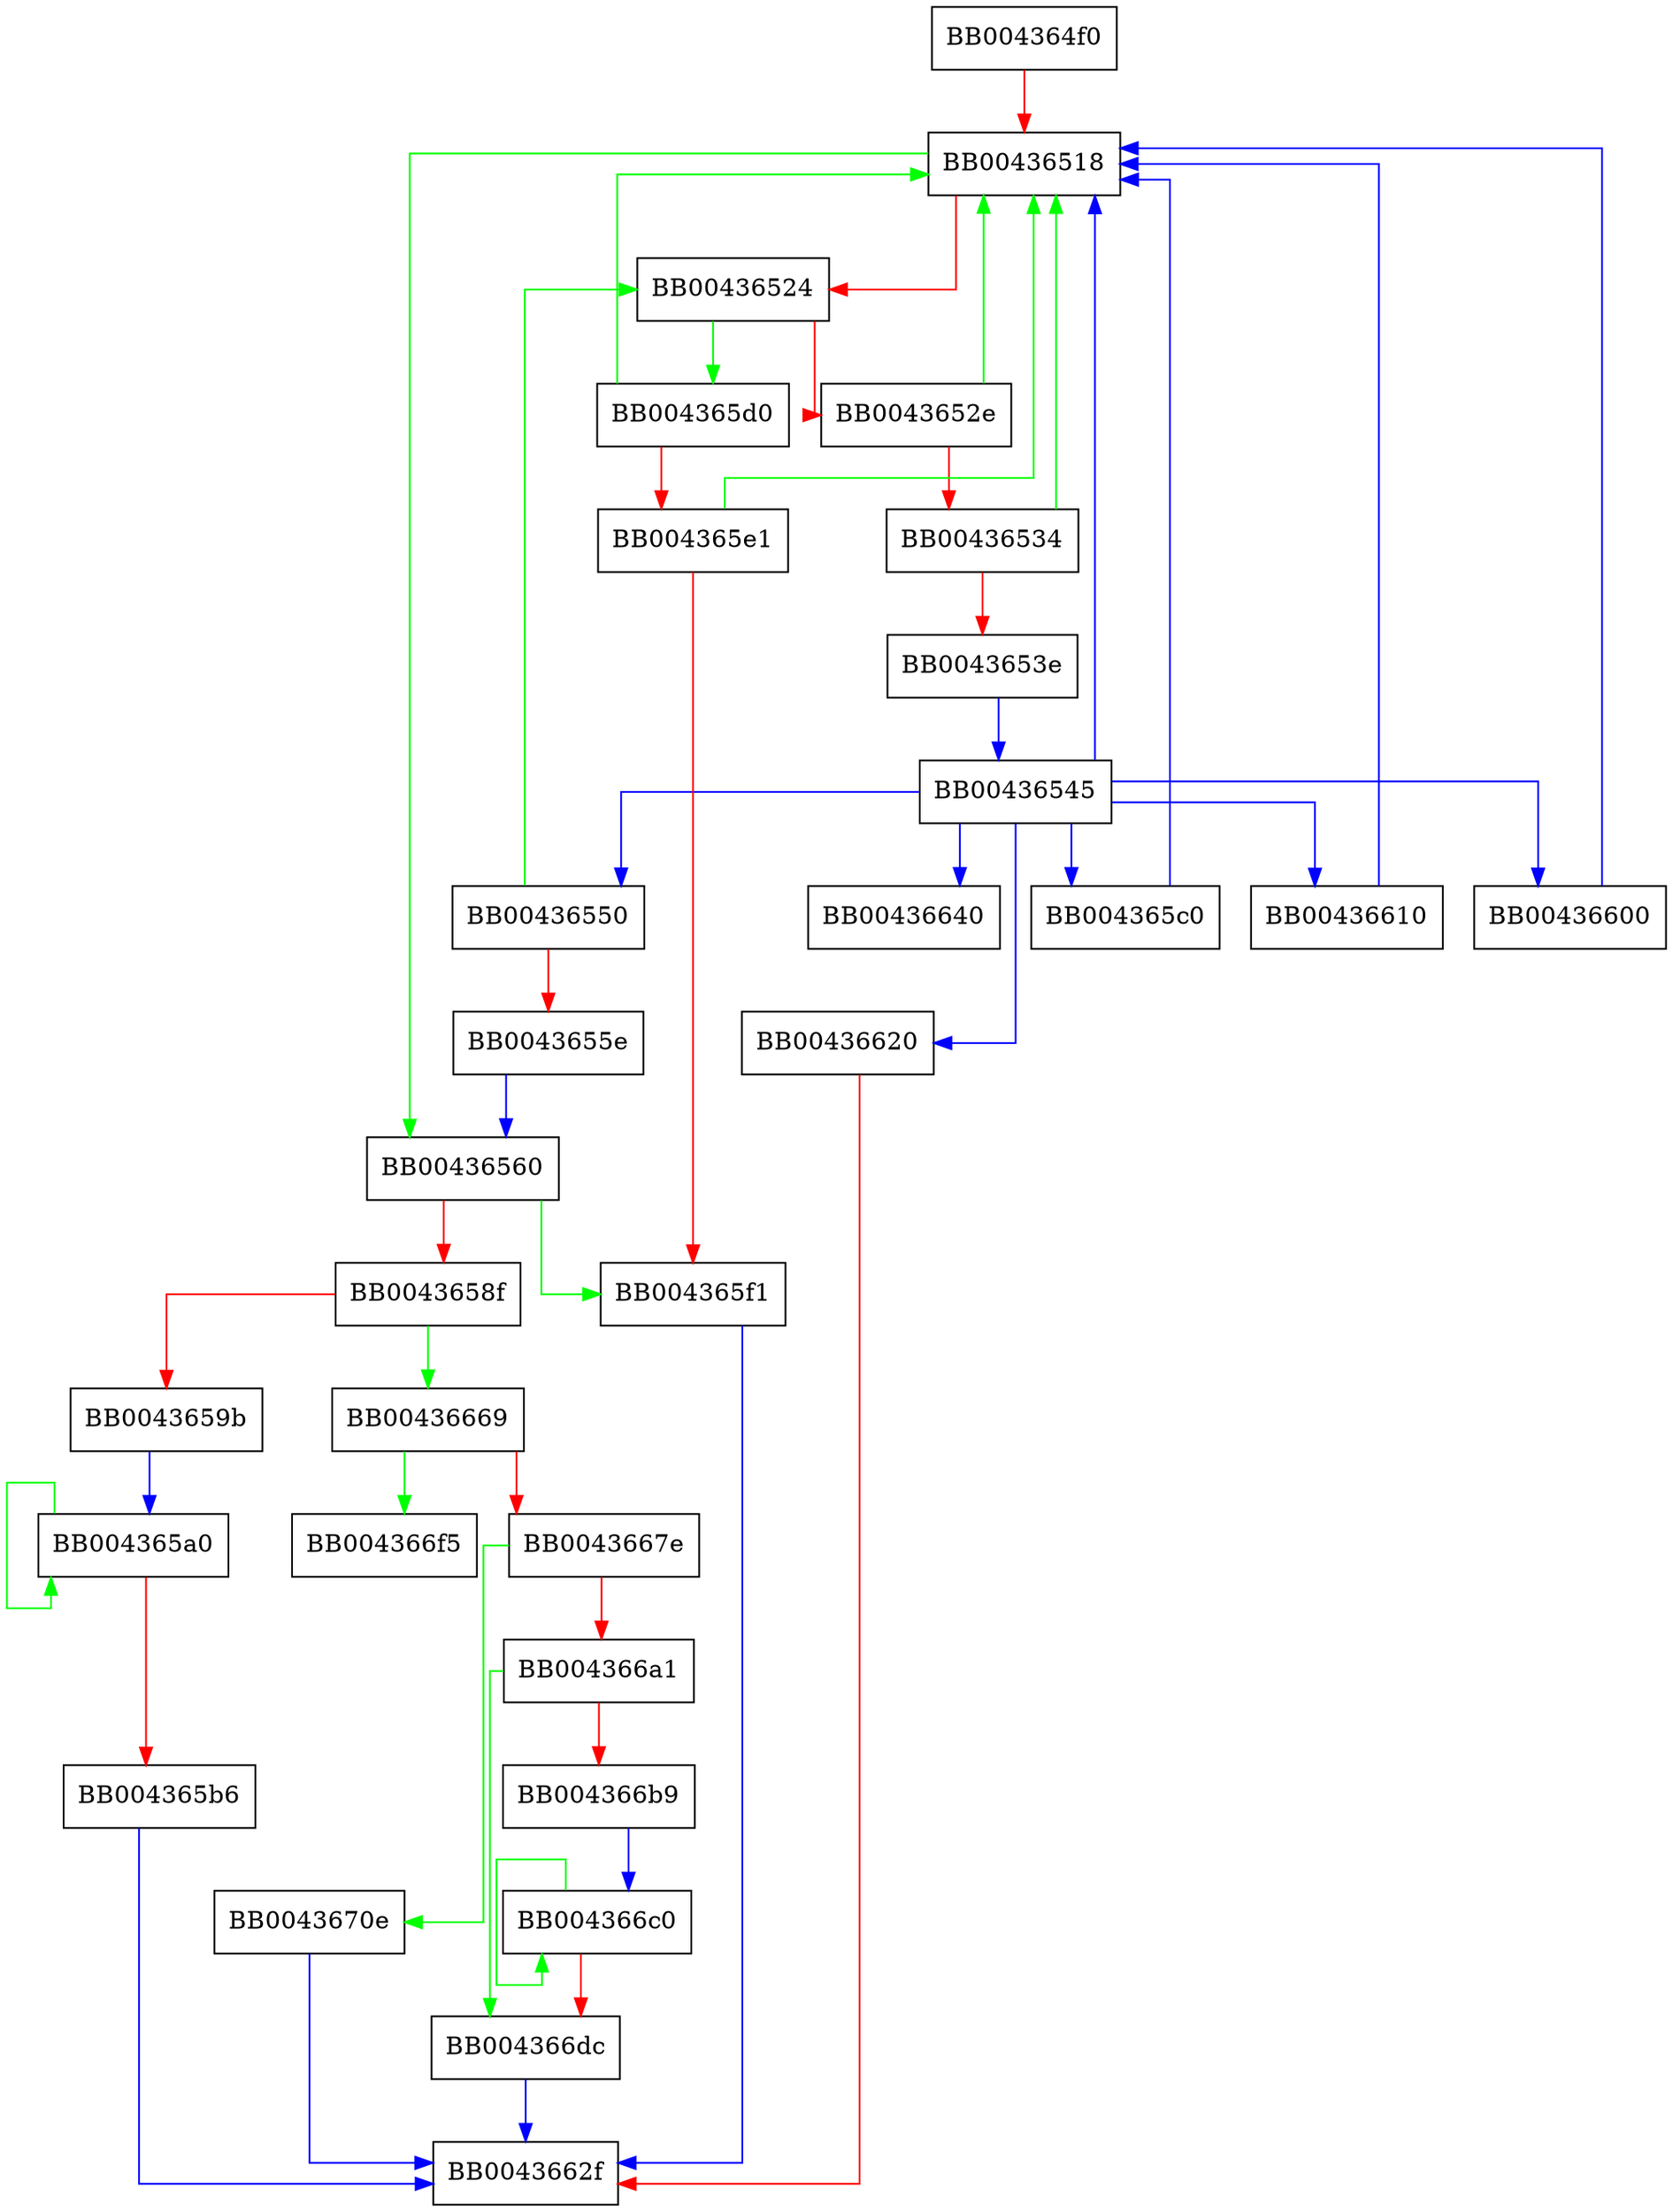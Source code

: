 digraph rehash_main {
  node [shape="box"];
  graph [splines=ortho];
  BB004364f0 -> BB00436518 [color="red"];
  BB00436518 -> BB00436560 [color="green"];
  BB00436518 -> BB00436524 [color="red"];
  BB00436524 -> BB004365d0 [color="green"];
  BB00436524 -> BB0043652e [color="red"];
  BB0043652e -> BB00436518 [color="green"];
  BB0043652e -> BB00436534 [color="red"];
  BB00436534 -> BB00436518 [color="green"];
  BB00436534 -> BB0043653e [color="red"];
  BB0043653e -> BB00436545 [color="blue"];
  BB00436545 -> BB00436640 [color="blue"];
  BB00436545 -> BB00436518 [color="blue"];
  BB00436545 -> BB00436620 [color="blue"];
  BB00436545 -> BB004365c0 [color="blue"];
  BB00436545 -> BB00436550 [color="blue"];
  BB00436545 -> BB00436610 [color="blue"];
  BB00436545 -> BB00436600 [color="blue"];
  BB00436550 -> BB00436524 [color="green"];
  BB00436550 -> BB0043655e [color="red"];
  BB0043655e -> BB00436560 [color="blue"];
  BB00436560 -> BB004365f1 [color="green"];
  BB00436560 -> BB0043658f [color="red"];
  BB0043658f -> BB00436669 [color="green"];
  BB0043658f -> BB0043659b [color="red"];
  BB0043659b -> BB004365a0 [color="blue"];
  BB004365a0 -> BB004365a0 [color="green"];
  BB004365a0 -> BB004365b6 [color="red"];
  BB004365b6 -> BB0043662f [color="blue"];
  BB004365c0 -> BB00436518 [color="blue"];
  BB004365d0 -> BB00436518 [color="green"];
  BB004365d0 -> BB004365e1 [color="red"];
  BB004365e1 -> BB00436518 [color="green"];
  BB004365e1 -> BB004365f1 [color="red"];
  BB004365f1 -> BB0043662f [color="blue"];
  BB00436600 -> BB00436518 [color="blue"];
  BB00436610 -> BB00436518 [color="blue"];
  BB00436620 -> BB0043662f [color="red"];
  BB00436669 -> BB004366f5 [color="green"];
  BB00436669 -> BB0043667e [color="red"];
  BB0043667e -> BB0043670e [color="green"];
  BB0043667e -> BB004366a1 [color="red"];
  BB004366a1 -> BB004366dc [color="green"];
  BB004366a1 -> BB004366b9 [color="red"];
  BB004366b9 -> BB004366c0 [color="blue"];
  BB004366c0 -> BB004366c0 [color="green"];
  BB004366c0 -> BB004366dc [color="red"];
  BB004366dc -> BB0043662f [color="blue"];
  BB0043670e -> BB0043662f [color="blue"];
}